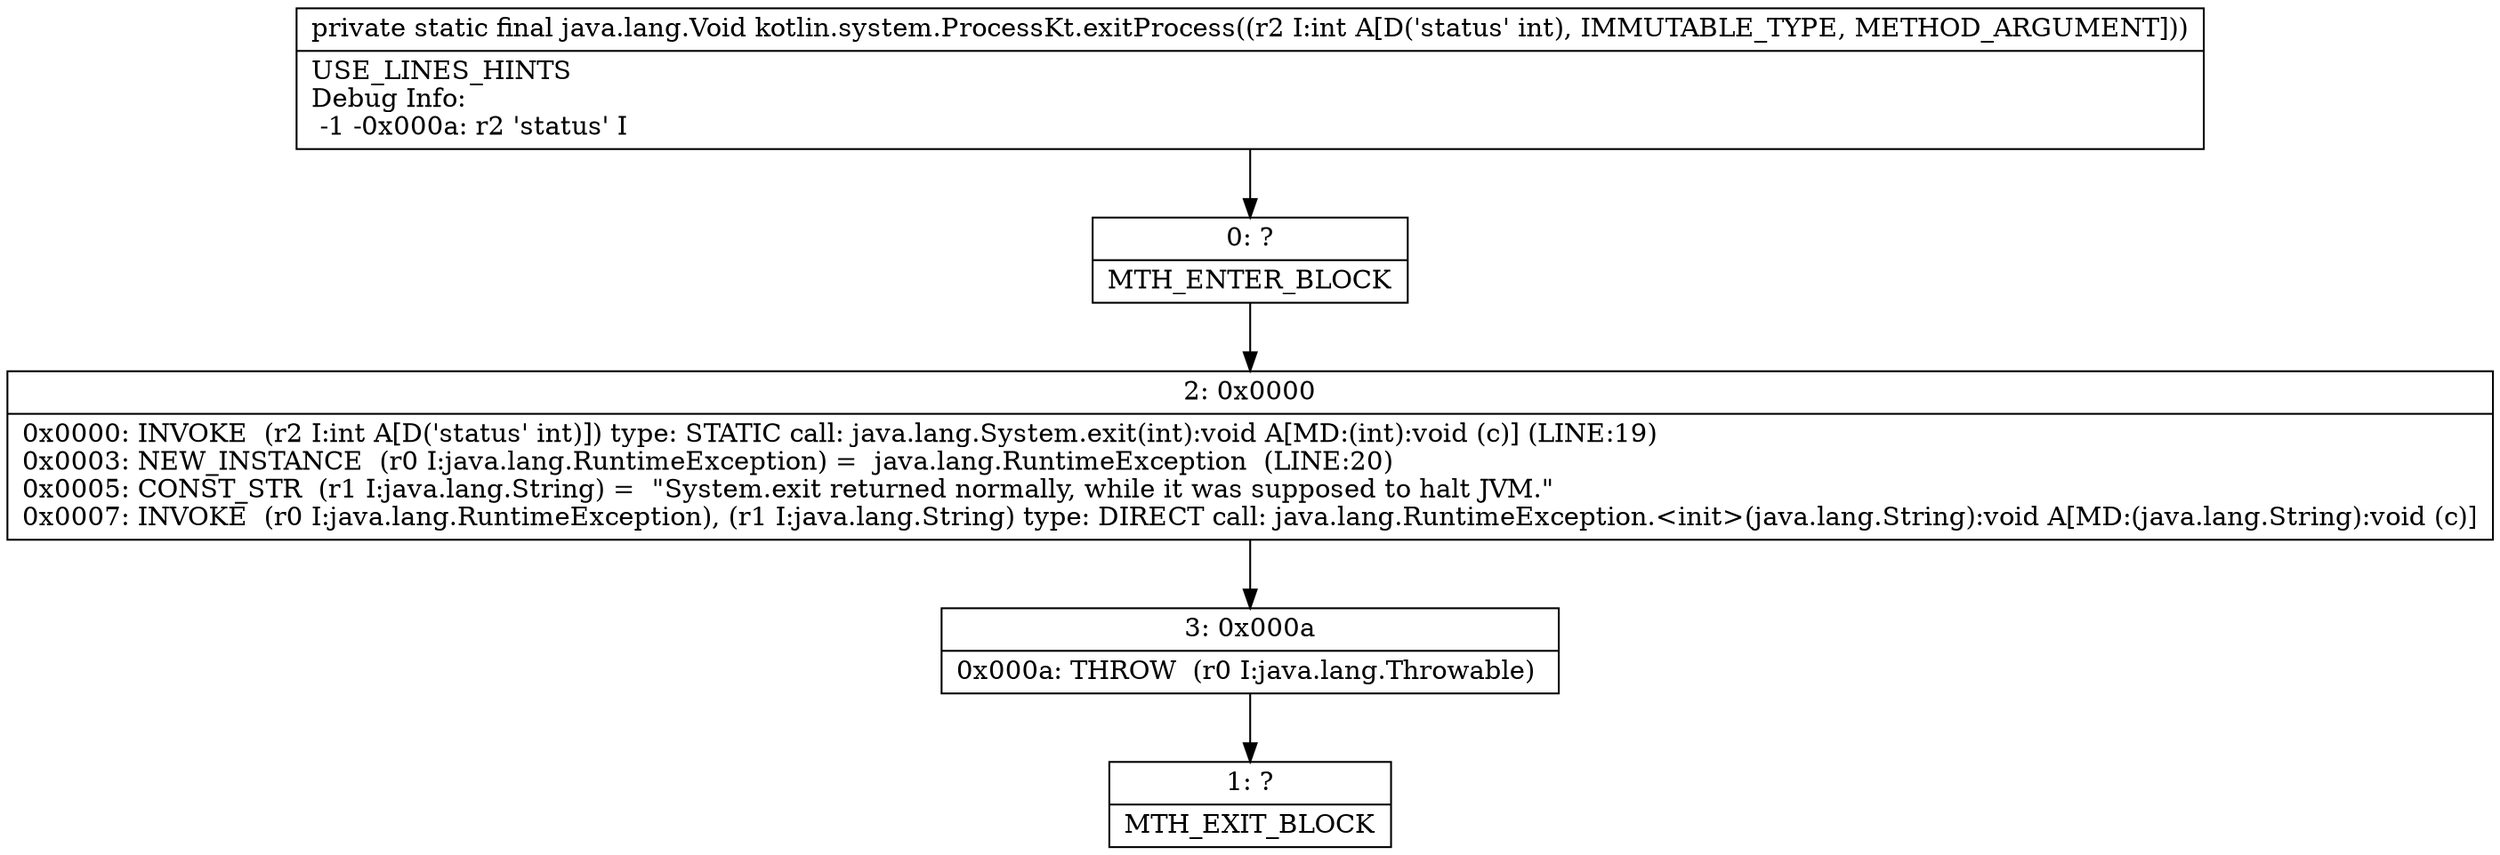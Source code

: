 digraph "CFG forkotlin.system.ProcessKt.exitProcess(I)Ljava\/lang\/Void;" {
Node_0 [shape=record,label="{0\:\ ?|MTH_ENTER_BLOCK\l}"];
Node_2 [shape=record,label="{2\:\ 0x0000|0x0000: INVOKE  (r2 I:int A[D('status' int)]) type: STATIC call: java.lang.System.exit(int):void A[MD:(int):void (c)] (LINE:19)\l0x0003: NEW_INSTANCE  (r0 I:java.lang.RuntimeException) =  java.lang.RuntimeException  (LINE:20)\l0x0005: CONST_STR  (r1 I:java.lang.String) =  \"System.exit returned normally, while it was supposed to halt JVM.\" \l0x0007: INVOKE  (r0 I:java.lang.RuntimeException), (r1 I:java.lang.String) type: DIRECT call: java.lang.RuntimeException.\<init\>(java.lang.String):void A[MD:(java.lang.String):void (c)]\l}"];
Node_3 [shape=record,label="{3\:\ 0x000a|0x000a: THROW  (r0 I:java.lang.Throwable) \l}"];
Node_1 [shape=record,label="{1\:\ ?|MTH_EXIT_BLOCK\l}"];
MethodNode[shape=record,label="{private static final java.lang.Void kotlin.system.ProcessKt.exitProcess((r2 I:int A[D('status' int), IMMUTABLE_TYPE, METHOD_ARGUMENT]))  | USE_LINES_HINTS\lDebug Info:\l  \-1 \-0x000a: r2 'status' I\l}"];
MethodNode -> Node_0;Node_0 -> Node_2;
Node_2 -> Node_3;
Node_3 -> Node_1;
}

